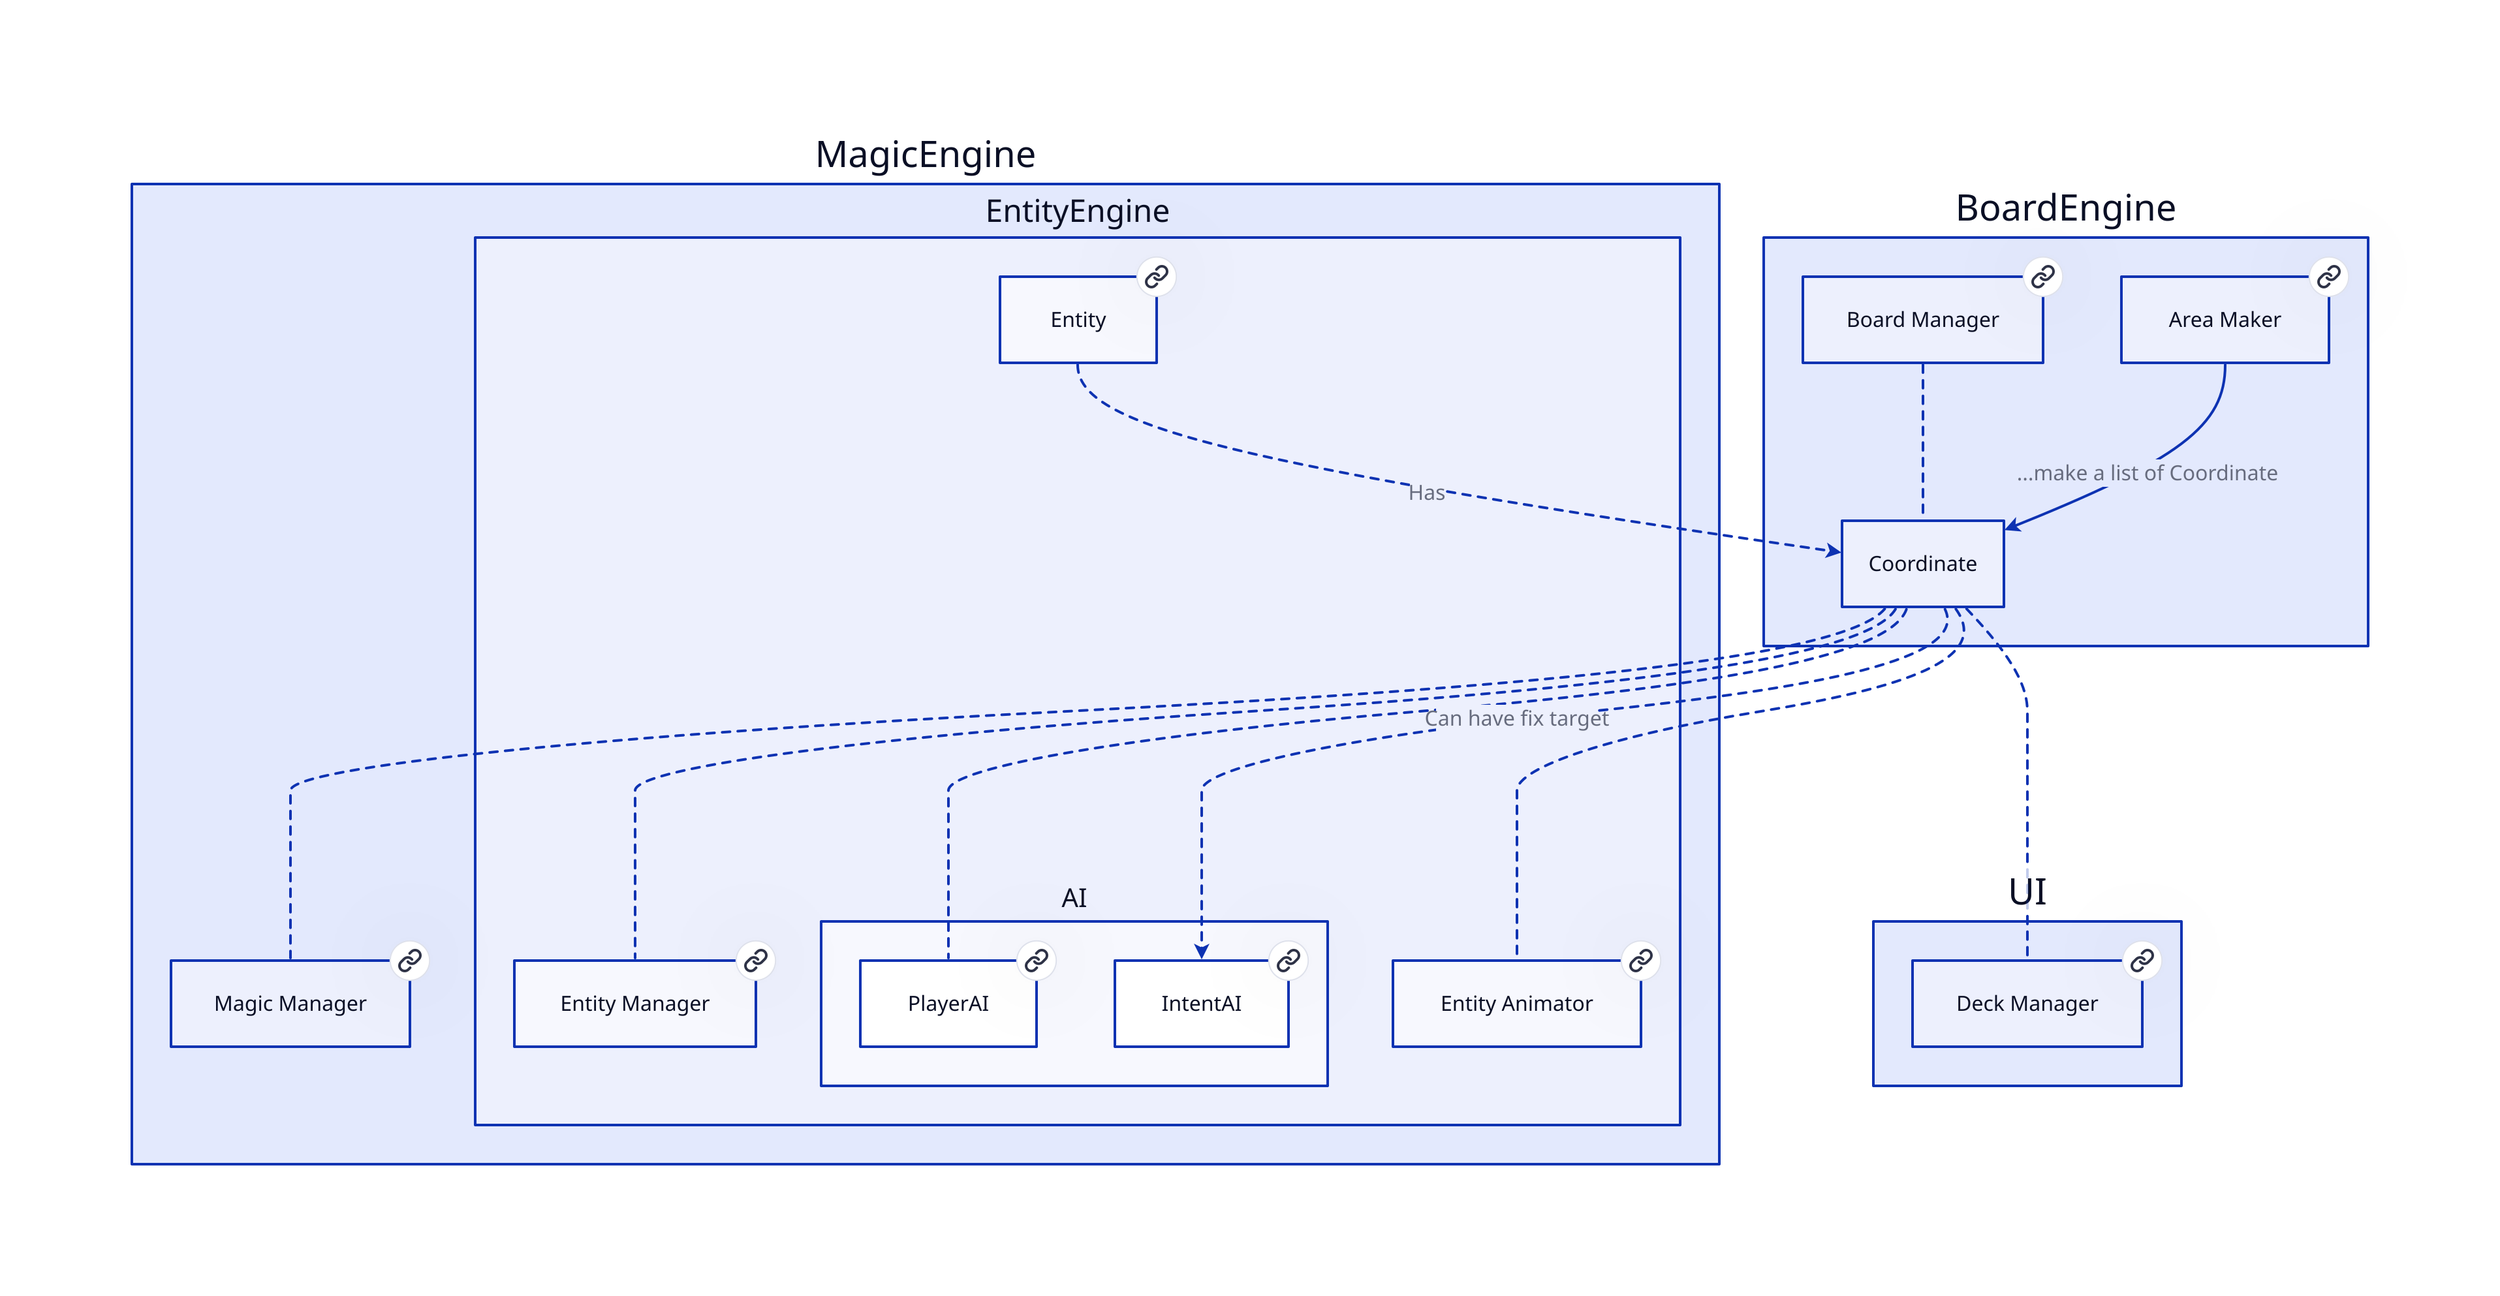 # Nodes :
BoardEngine: {
    AreaMaker: Area Maker {
       link: AreaMaker
    }
    BoardManager: Board Manager {
       link: BoardManager
    }
}
MagicEngine: {
    MagicManager: Magic Manager {
       link: MagicManager
    }
    EntityEngine: {
        EntityManager: Entity Manager {
           link: EntityManager
        }
        AI: {
            PlayerAI: PlayerAI {
               link: PlayerAI
            }
            IntentAI: IntentAI {
               link: IntentAI
            }
        }
        EntityAnimator: Entity Animator {
           link: EntityAnimator
        }
        Entity: Entity {
           link: Entity
        }
    }
}
UI: {
    DeckManager: Deck Manager {
       link: DeckManager
    }
}

# Links :
BoardEngine.Coordinate -- MagicEngine.MagicManager: {style.stroke-dash: 3}
BoardEngine.Coordinate -- MagicEngine.EntityEngine.EntityManager: {style.stroke-dash: 3}
BoardEngine.Coordinate -- MagicEngine.EntityEngine.AI.PlayerAI: {style.stroke-dash: 3}
BoardEngine.Coordinate -- MagicEngine.EntityEngine.EntityAnimator: {style.stroke-dash: 3}
BoardEngine.Coordinate -- UI.DeckManager: {style.stroke-dash: 3}
BoardEngine.BoardManager -- BoardEngine.Coordinate: {style.stroke-dash: 3}
BoardEngine.AreaMaker -> BoardEngine.Coordinate: ...make a list of Coordinate {
source-arrowhead: {}
target-arrowhead: {shape: arrow}
}
BoardEngine.Coordinate -> MagicEngine.EntityEngine.AI.IntentAI: Can have fix target {style.stroke-dash: 3
source-arrowhead: {}
target-arrowhead: {shape: arrow}
}
MagicEngine.EntityEngine.Entity -> BoardEngine.Coordinate: Has {style.stroke-dash: 3
source-arrowhead: {}
target-arrowhead: {shape: arrow}
}
